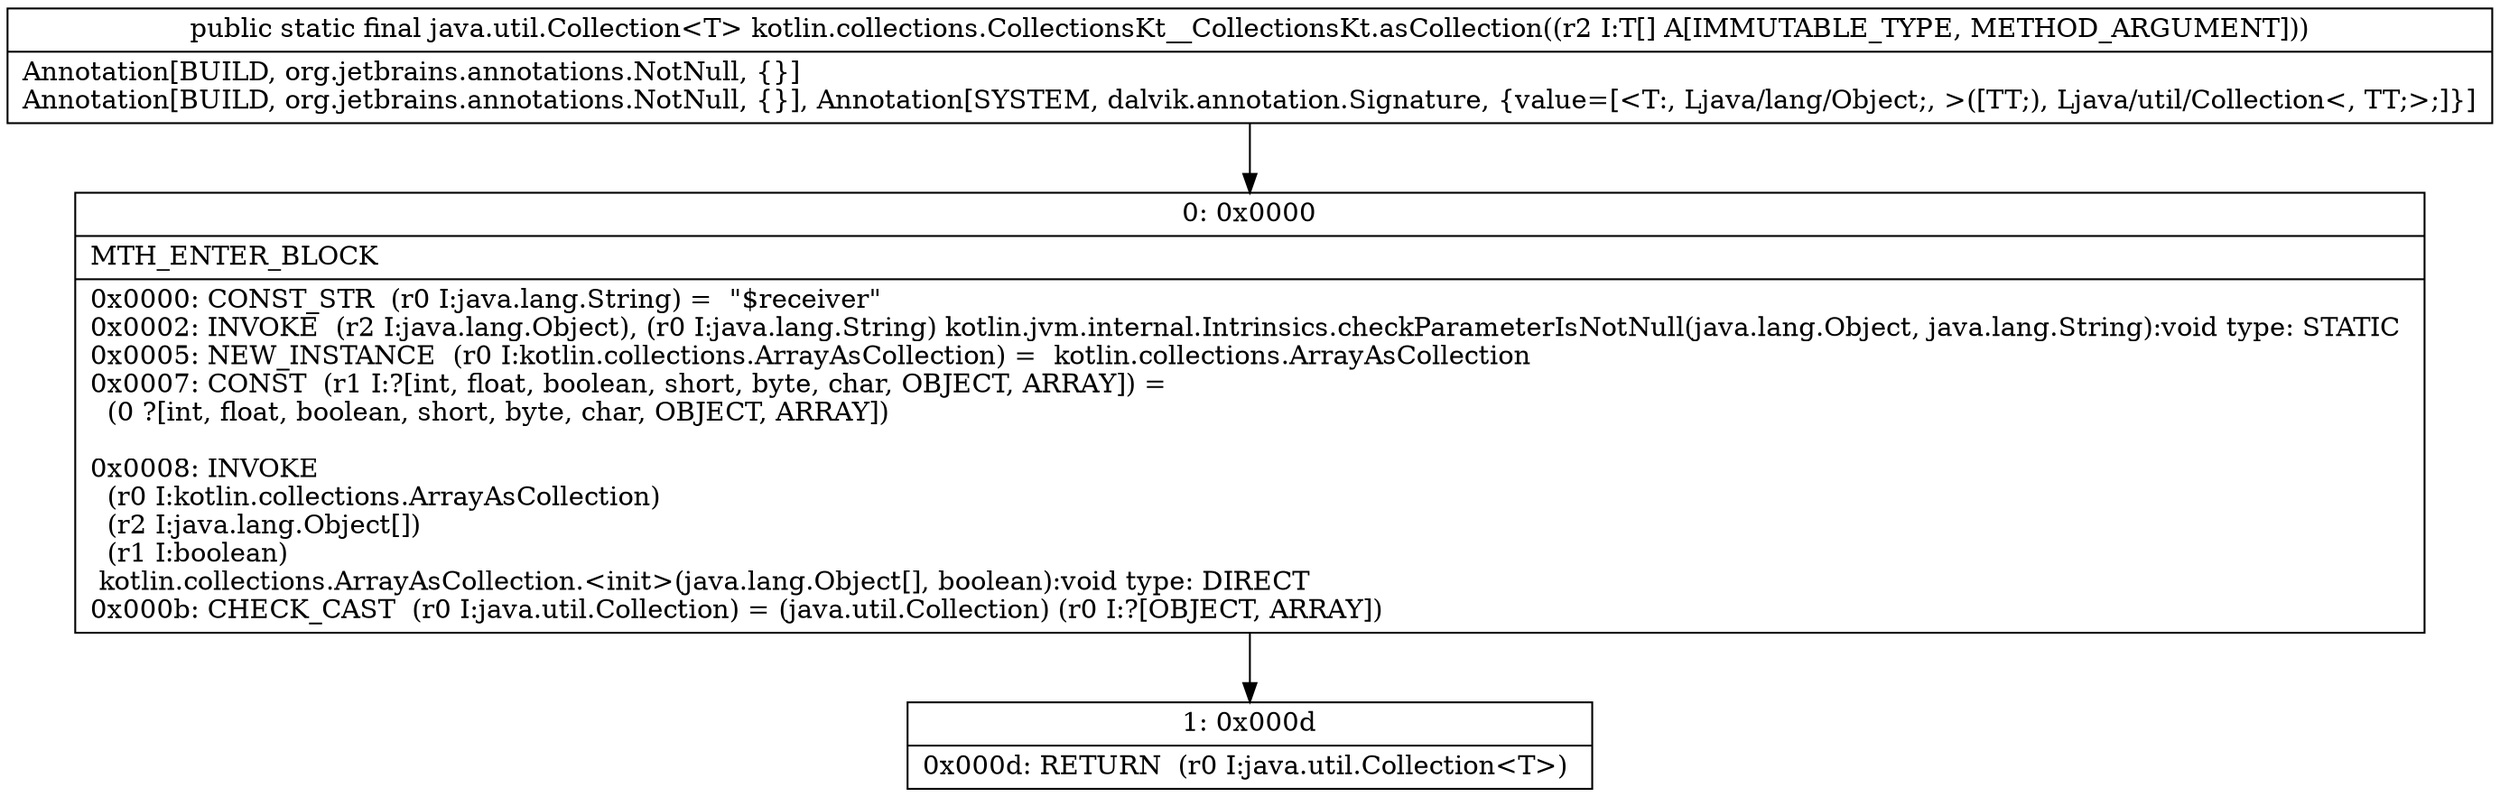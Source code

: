 digraph "CFG forkotlin.collections.CollectionsKt__CollectionsKt.asCollection([Ljava\/lang\/Object;)Ljava\/util\/Collection;" {
Node_0 [shape=record,label="{0\:\ 0x0000|MTH_ENTER_BLOCK\l|0x0000: CONST_STR  (r0 I:java.lang.String) =  \"$receiver\" \l0x0002: INVOKE  (r2 I:java.lang.Object), (r0 I:java.lang.String) kotlin.jvm.internal.Intrinsics.checkParameterIsNotNull(java.lang.Object, java.lang.String):void type: STATIC \l0x0005: NEW_INSTANCE  (r0 I:kotlin.collections.ArrayAsCollection) =  kotlin.collections.ArrayAsCollection \l0x0007: CONST  (r1 I:?[int, float, boolean, short, byte, char, OBJECT, ARRAY]) = \l  (0 ?[int, float, boolean, short, byte, char, OBJECT, ARRAY])\l \l0x0008: INVOKE  \l  (r0 I:kotlin.collections.ArrayAsCollection)\l  (r2 I:java.lang.Object[])\l  (r1 I:boolean)\l kotlin.collections.ArrayAsCollection.\<init\>(java.lang.Object[], boolean):void type: DIRECT \l0x000b: CHECK_CAST  (r0 I:java.util.Collection) = (java.util.Collection) (r0 I:?[OBJECT, ARRAY]) \l}"];
Node_1 [shape=record,label="{1\:\ 0x000d|0x000d: RETURN  (r0 I:java.util.Collection\<T\>) \l}"];
MethodNode[shape=record,label="{public static final java.util.Collection\<T\> kotlin.collections.CollectionsKt__CollectionsKt.asCollection((r2 I:T[] A[IMMUTABLE_TYPE, METHOD_ARGUMENT]))  | Annotation[BUILD, org.jetbrains.annotations.NotNull, \{\}]\lAnnotation[BUILD, org.jetbrains.annotations.NotNull, \{\}], Annotation[SYSTEM, dalvik.annotation.Signature, \{value=[\<T:, Ljava\/lang\/Object;, \>([TT;), Ljava\/util\/Collection\<, TT;\>;]\}]\l}"];
MethodNode -> Node_0;
Node_0 -> Node_1;
}

